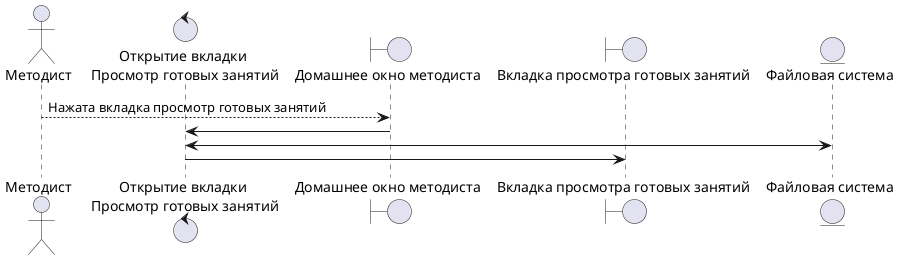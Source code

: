 @startuml PoProsmotrZanyatiaMethodist.wsd

actor "Методист" as pl

control "Открытие вкладки\n Просмотр готовых занятий" as co

boundary "Домашнее окно методиста" as bo
boundary "Вкладка просмотра готовых занятий" as bo1

entity "Файловая система" as en

pl --> bo: Нажата вкладка просмотр готовых занятий

bo -> co

co <-> en

co -> bo1

@enduml